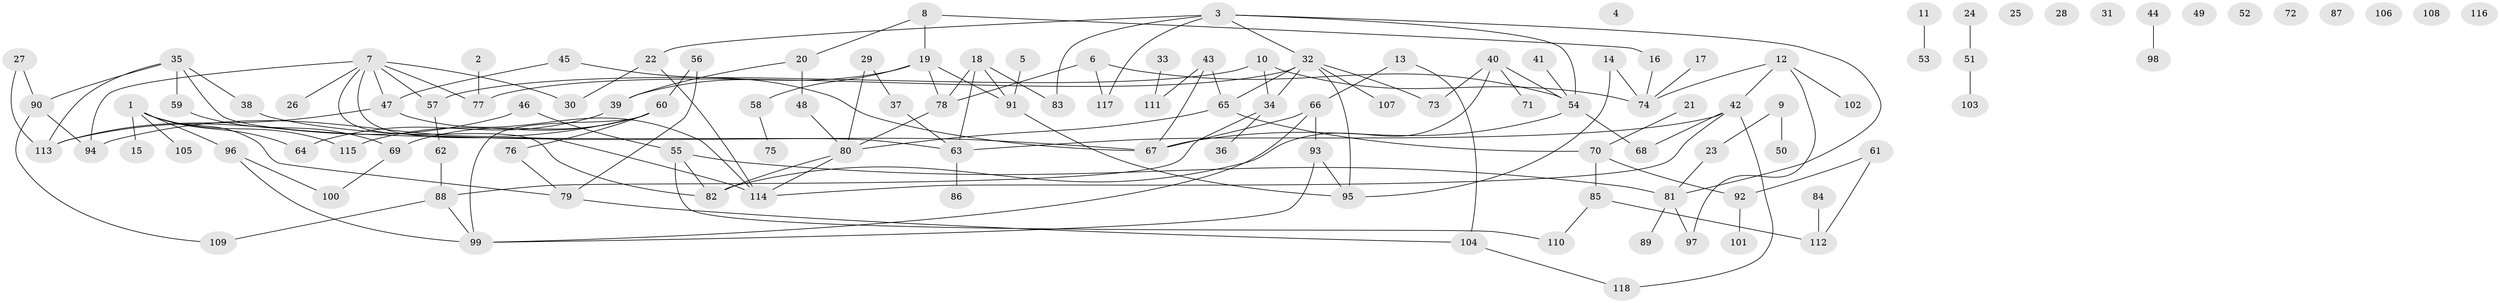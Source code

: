 // Generated by graph-tools (version 1.1) at 2025/12/03/09/25 04:12:56]
// undirected, 118 vertices, 149 edges
graph export_dot {
graph [start="1"]
  node [color=gray90,style=filled];
  1;
  2;
  3;
  4;
  5;
  6;
  7;
  8;
  9;
  10;
  11;
  12;
  13;
  14;
  15;
  16;
  17;
  18;
  19;
  20;
  21;
  22;
  23;
  24;
  25;
  26;
  27;
  28;
  29;
  30;
  31;
  32;
  33;
  34;
  35;
  36;
  37;
  38;
  39;
  40;
  41;
  42;
  43;
  44;
  45;
  46;
  47;
  48;
  49;
  50;
  51;
  52;
  53;
  54;
  55;
  56;
  57;
  58;
  59;
  60;
  61;
  62;
  63;
  64;
  65;
  66;
  67;
  68;
  69;
  70;
  71;
  72;
  73;
  74;
  75;
  76;
  77;
  78;
  79;
  80;
  81;
  82;
  83;
  84;
  85;
  86;
  87;
  88;
  89;
  90;
  91;
  92;
  93;
  94;
  95;
  96;
  97;
  98;
  99;
  100;
  101;
  102;
  103;
  104;
  105;
  106;
  107;
  108;
  109;
  110;
  111;
  112;
  113;
  114;
  115;
  116;
  117;
  118;
  1 -- 15;
  1 -- 64;
  1 -- 79;
  1 -- 96;
  1 -- 105;
  1 -- 115;
  2 -- 77;
  3 -- 22;
  3 -- 32;
  3 -- 54;
  3 -- 81;
  3 -- 83;
  3 -- 117;
  5 -- 91;
  6 -- 54;
  6 -- 78;
  6 -- 117;
  7 -- 26;
  7 -- 30;
  7 -- 47;
  7 -- 57;
  7 -- 77;
  7 -- 82;
  7 -- 94;
  7 -- 114;
  8 -- 16;
  8 -- 19;
  8 -- 20;
  9 -- 23;
  9 -- 50;
  10 -- 34;
  10 -- 57;
  10 -- 74;
  11 -- 53;
  12 -- 42;
  12 -- 74;
  12 -- 97;
  12 -- 102;
  13 -- 66;
  13 -- 104;
  14 -- 74;
  14 -- 95;
  16 -- 74;
  17 -- 74;
  18 -- 63;
  18 -- 78;
  18 -- 83;
  18 -- 91;
  19 -- 39;
  19 -- 58;
  19 -- 78;
  19 -- 91;
  20 -- 39;
  20 -- 48;
  21 -- 70;
  22 -- 30;
  22 -- 114;
  23 -- 81;
  24 -- 51;
  27 -- 90;
  27 -- 113;
  29 -- 37;
  29 -- 80;
  32 -- 34;
  32 -- 65;
  32 -- 73;
  32 -- 77;
  32 -- 95;
  32 -- 107;
  33 -- 111;
  34 -- 36;
  34 -- 88;
  35 -- 38;
  35 -- 59;
  35 -- 63;
  35 -- 90;
  35 -- 113;
  37 -- 63;
  38 -- 67;
  39 -- 64;
  40 -- 54;
  40 -- 71;
  40 -- 73;
  40 -- 82;
  41 -- 54;
  42 -- 63;
  42 -- 68;
  42 -- 114;
  42 -- 118;
  43 -- 65;
  43 -- 67;
  43 -- 111;
  44 -- 98;
  45 -- 47;
  45 -- 67;
  46 -- 55;
  46 -- 113;
  47 -- 113;
  47 -- 114;
  48 -- 80;
  51 -- 103;
  54 -- 67;
  54 -- 68;
  55 -- 81;
  55 -- 82;
  55 -- 110;
  56 -- 60;
  56 -- 79;
  57 -- 62;
  58 -- 75;
  59 -- 69;
  60 -- 69;
  60 -- 76;
  60 -- 94;
  60 -- 99;
  60 -- 115;
  61 -- 92;
  61 -- 112;
  62 -- 88;
  63 -- 86;
  65 -- 70;
  65 -- 80;
  66 -- 67;
  66 -- 93;
  66 -- 99;
  69 -- 100;
  70 -- 85;
  70 -- 92;
  76 -- 79;
  78 -- 80;
  79 -- 104;
  80 -- 82;
  80 -- 114;
  81 -- 89;
  81 -- 97;
  84 -- 112;
  85 -- 110;
  85 -- 112;
  88 -- 99;
  88 -- 109;
  90 -- 94;
  90 -- 109;
  91 -- 95;
  92 -- 101;
  93 -- 95;
  93 -- 99;
  96 -- 99;
  96 -- 100;
  104 -- 118;
}
